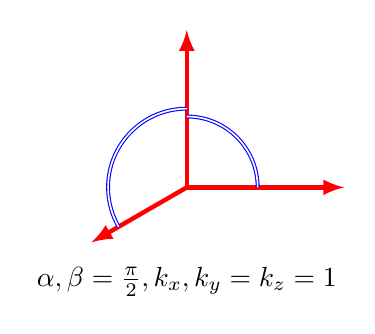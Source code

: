 \begin{tikzpicture}[scale=2]


% projection parallele 
\def\myalpha{120}
\def\mybeta{90}
\def\kx{0.7}
\def\ky{1}
\def\kz{1}

\begin{scope}[xshift=-5cm]
\coordinate (ff1) at (90+\myalpha:\kx);
\coordinate (ff2) at (90-\mybeta:\ky);
\coordinate (ff3) at (90:\kz);

\draw[red, ultra thick,->,>=latex] (0,0) -- (ff1);
\draw[red, ultra thick,->,>=latex] (0,0) -- (ff2);
\draw[red, ultra thick,->,>=latex] (0,0) -- (ff3);

\draw[double, blue] (90:0.5) arc (90:90+\myalpha:0.5);
\draw[double, blue] (90:0.45) arc (90:90-\mybeta:0.45);

\node at (0,-0.6) {$\alpha, \beta = \frac{\pi}{2}, k_x, k_y=k_z=1$};

\end{scope}

\end{tikzpicture}